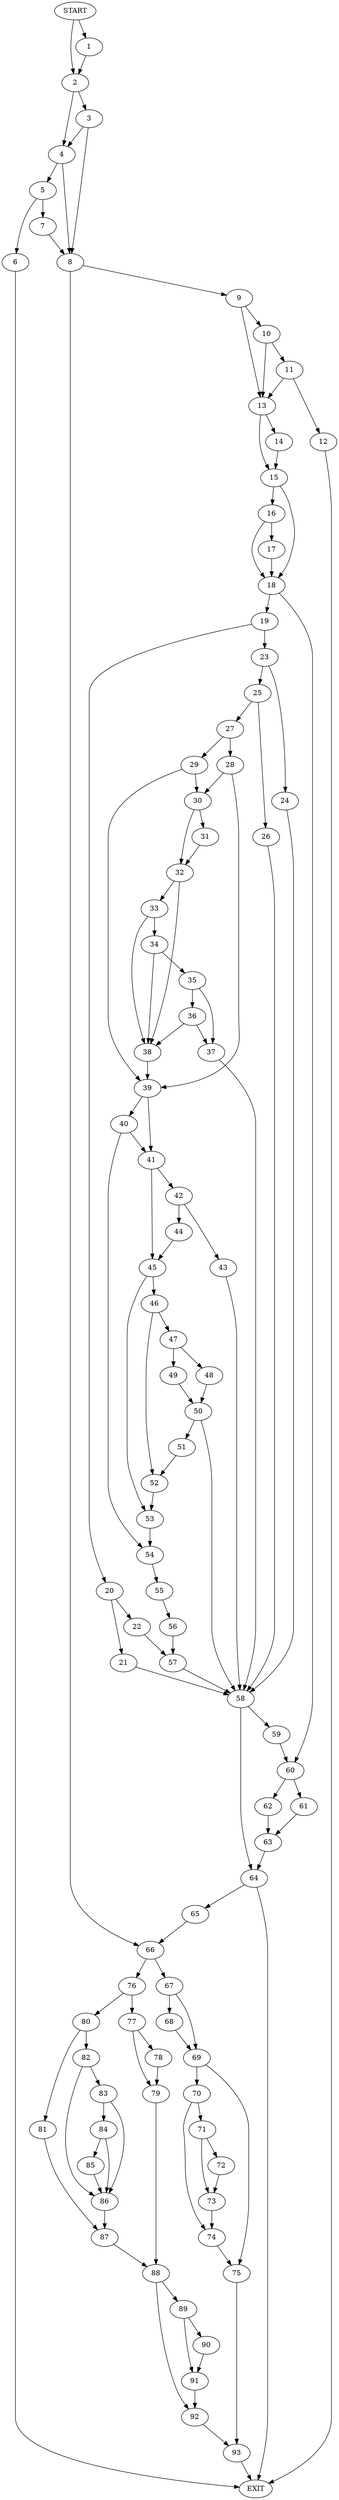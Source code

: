digraph { 
0 [label="START"];
1;
2;
3;
4;
5;
6;
7;
8;
9;
10;
11;
12;
13;
14;
15;
16;
17;
18;
19;
20;
21;
22;
23;
24;
25;
26;
27;
28;
29;
30;
31;
32;
33;
34;
35;
36;
37;
38;
39;
40;
41;
42;
43;
44;
45;
46;
47;
48;
49;
50;
51;
52;
53;
54;
55;
56;
57;
58;
59;
60;
61;
62;
63;
64;
65;
66;
67;
68;
69;
70;
71;
72;
73;
74;
75;
76;
77;
78;
79;
80;
81;
82;
83;
84;
85;
86;
87;
88;
89;
90;
91;
92;
93;
94[label="EXIT"];
0 -> 1;
0 -> 2;
1 -> 2;
2 -> 4;
2 -> 3;
3 -> 4;
3 -> 8;
4 -> 8;
4 -> 5;
5 -> 6;
5 -> 7;
6 -> 94;
7 -> 8;
8 -> 9;
8 -> 66;
9 -> 13;
9 -> 10;
10 -> 13;
10 -> 11;
11 -> 12;
11 -> 13;
12 -> 94;
13 -> 14;
13 -> 15;
14 -> 15;
15 -> 18;
15 -> 16;
16 -> 18;
16 -> 17;
17 -> 18;
18 -> 19;
18 -> 60;
19 -> 20;
19 -> 23;
20 -> 21;
20 -> 22;
21 -> 58;
22 -> 57;
23 -> 24;
23 -> 25;
24 -> 58;
25 -> 26;
25 -> 27;
26 -> 58;
27 -> 28;
27 -> 29;
28 -> 39;
28 -> 30;
29 -> 30;
29 -> 39;
30 -> 31;
30 -> 32;
31 -> 32;
32 -> 33;
32 -> 38;
33 -> 34;
33 -> 38;
34 -> 35;
34 -> 38;
35 -> 37;
35 -> 36;
36 -> 37;
36 -> 38;
37 -> 58;
38 -> 39;
39 -> 41;
39 -> 40;
40 -> 41;
40 -> 54;
41 -> 42;
41 -> 45;
42 -> 44;
42 -> 43;
43 -> 58;
44 -> 45;
45 -> 46;
45 -> 53;
46 -> 47;
46 -> 52;
47 -> 48;
47 -> 49;
48 -> 50;
49 -> 50;
50 -> 58;
50 -> 51;
51 -> 52;
52 -> 53;
53 -> 54;
54 -> 55;
55 -> 56;
56 -> 57;
57 -> 58;
58 -> 64;
58 -> 59;
59 -> 60;
60 -> 61;
60 -> 62;
61 -> 63;
62 -> 63;
63 -> 64;
64 -> 94;
64 -> 65;
65 -> 66;
66 -> 67;
66 -> 76;
67 -> 69;
67 -> 68;
68 -> 69;
69 -> 70;
69 -> 75;
70 -> 71;
70 -> 74;
71 -> 72;
71 -> 73;
72 -> 73;
73 -> 74;
74 -> 75;
75 -> 93;
76 -> 77;
76 -> 80;
77 -> 78;
77 -> 79;
78 -> 79;
79 -> 88;
80 -> 81;
80 -> 82;
81 -> 87;
82 -> 86;
82 -> 83;
83 -> 86;
83 -> 84;
84 -> 86;
84 -> 85;
85 -> 86;
86 -> 87;
87 -> 88;
88 -> 89;
88 -> 92;
89 -> 90;
89 -> 91;
90 -> 91;
91 -> 92;
92 -> 93;
93 -> 94;
}